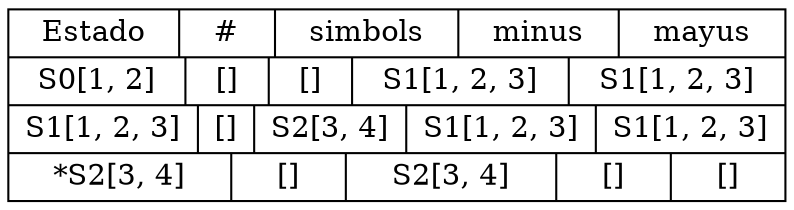 digraph Transiciones{
rankdir=LR
node[shape= record];
Trans[label="{Estado|#|simbols|minus|mayus}|{S0
[1, 2]|
[]|
[]|S1
[1, 2, 3]|S1
[1, 2, 3]}|{S1
[1, 2, 3]|
[]|S2
[3, 4]|S1
[1, 2, 3]|S1
[1, 2, 3]}|{*S2
[3, 4]|
[]|S2
[3, 4]|
[]|
[]}"];

}
